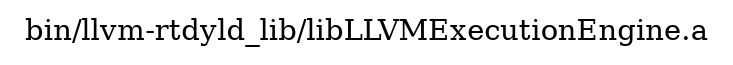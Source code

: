 digraph "bin/llvm-rtdyld_lib/libLLVMExecutionEngine.a" {
	label="bin/llvm-rtdyld_lib/libLLVMExecutionEngine.a";
	rankdir=LR;

}
